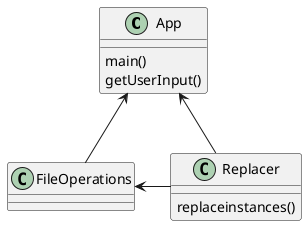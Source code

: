 @startuml

class App{
    main()
    getUserInput()
}

class FileOperations{

}

class Replacer{
    replaceinstances()
}

App <-- FileOperations
App <-- Replacer
FileOperations <- Replacer

@enduml